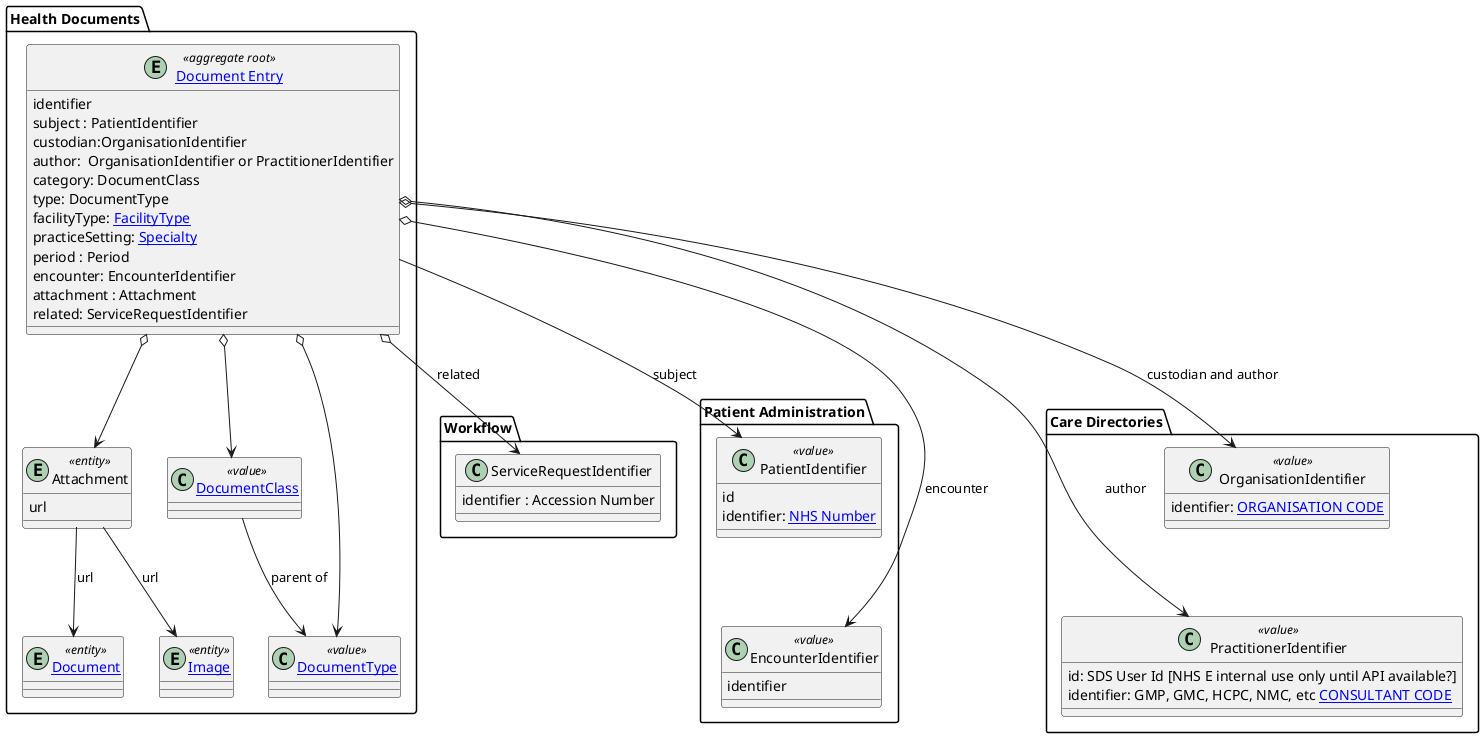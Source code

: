 @startuml

skinparam svgDimensionStyle false

package healthdocuments as "Health Documents" {

  entity "[[StructureDefinition-DocumentEntry.html Document Entry]]" as document  <<aggregate root>>  {
    identifier
    subject : PatientIdentifier
    custodian:OrganisationIdentifier
    author:  OrganisationIdentifier or PractitionerIdentifier
    category: DocumentClass
    type: DocumentType
    facilityType: [[ValueSet-facility-type.html FacilityType]]
    practiceSetting: [[ValueSet-specialty.html Specialty]]
    period : Period
    encounter: EncounterIdentifier
    attachment : Attachment
    related: ServiceRequestIdentifier
  }

  entity "Attachment" as attachment <<entity>> {
    url
    }

  entity "[[StructureDefinition-Document.html Document]]" as Document <<entity>> {
  }
  entity "[[StructureDefinition-Image.html Image]]" as image <<entity>> {
  }

  class "[[ValueSet-document-entry-class.html DocumentClass]]" as DocumentClass <<value>> {
    }

  class "[[ValueSet-document-entry-type.html DocumentType]]" as DocumentType <<value>> {

  }


    DocumentClass -d-> DocumentType : parent of

}


package Workflow {
  class ServiceRequestIdentifier {
    identifier : Accession Number
  }
}

package PatientAdministration as "Patient Administration" {



  class PatientIdentifier <<value>> {
    id
    identifier: [[https://www.datadictionary.nhs.uk/data_elements/nhs_number.html NHS Number]]
  }



  class EncounterIdentifier <<value>> {
    identifier
  }

  PatientIdentifier -d[hidden]- EncounterIdentifier
}


package directories as "Care Directories" {

class OrganisationIdentifier <<value>> {
  identifier: [[https://www.datadictionary.nhs.uk/attributes/organisation_code.html ORGANISATION CODE]]
}

class PractitionerIdentifier <<value>>  {
id: SDS User Id [NHS E internal use only until API available?]
identifier: GMP, GMC, HCPC, NMC, etc [[https://www.datadictionary.nhs.uk/data_elements/consultant_code.html CONSULTANT CODE]]
}

  OrganisationIdentifier -d[hidden]- PractitionerIdentifier

}



  document o--> DocumentClass
  document o--> DocumentType
  document o--> attachment

  attachment --> Document : url
   attachment --> image : url

document -d-> PatientIdentifier : subject
  document o--> EncounterIdentifier: encounter
  document o-d-> OrganisationIdentifier : custodian and author
  document o--> PractitionerIdentifier: author
  document o--> ServiceRequestIdentifier: related


@enduml
